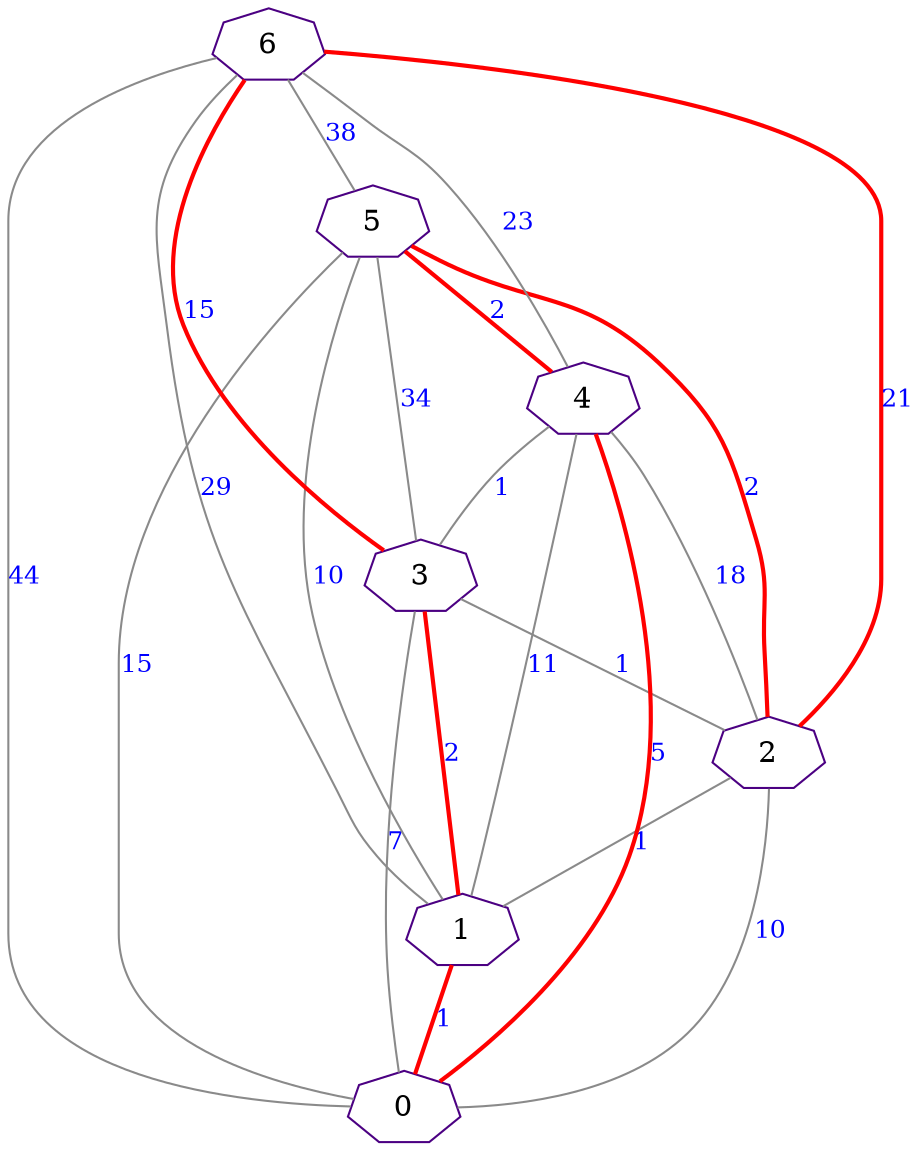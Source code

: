 graph G
{
    edge[color="gray54",fontcolor="blue",fontsize=12, len=3];
    node[color="indigo",fontsize=14, shape="septagon"];

    1 -- 0 [label="1", color=red, penwidth=2.0];
    2 -- 0 [label="10"];
    2 -- 1 [label="1"];
    3 -- 0 [label="7"];
    3 -- 1 [label="2", color=red, penwidth=2.0];
    3 -- 2 [label="1"];
    4 -- 0 [label="5", color=red, penwidth=2.0];
    4 -- 1 [label="11"];
    4 -- 2 [label="18"];
    4 -- 3 [label="1"];
    5 -- 0 [label="15"];
    5 -- 1 [label="10"];
    5 -- 2 [label="2", color=red, penwidth=2.0];
    5 -- 3 [label="34"];
    5 -- 4 [label="2", color=red, penwidth=2.0];
    6 -- 0 [label="44"];
    6 -- 1 [label="29"];
    6 -- 2 [label="21", color=red, penwidth=2.0];
    6 -- 3 [label="15", color=red, penwidth=2.0];
    6 -- 4 [label="23"];
    6 -- 5 [label="38"];
}